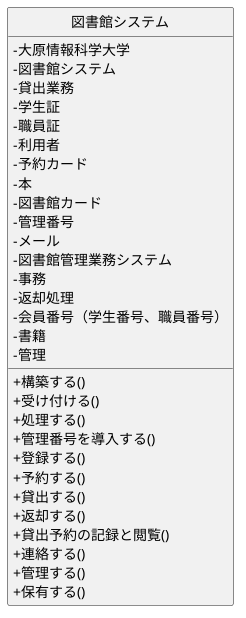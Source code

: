 @startuml 大原情報科学大学・図書館システム
skinparam classAttributeIconSize 0
hide circle

class 図書館システム {
-大原情報科学大学
-図書館システム
-貸出業務
-学生証
-職員証
-利用者
-予約カード
-本
-図書館カード
-管理番号
-メール
-図書館管理業務システム
-事務
-返却処理
-会員番号（学生番号、職員番号）
-書籍
-管理
+構築する()
+受け付ける()
+処理する()
+管理番号を導入する()
+登録する()
+予約する()
+貸出する()
+返却する()
+貸出予約の記録と閲覧()
+連絡する()
+管理する()
+保有する()
}

@enduml